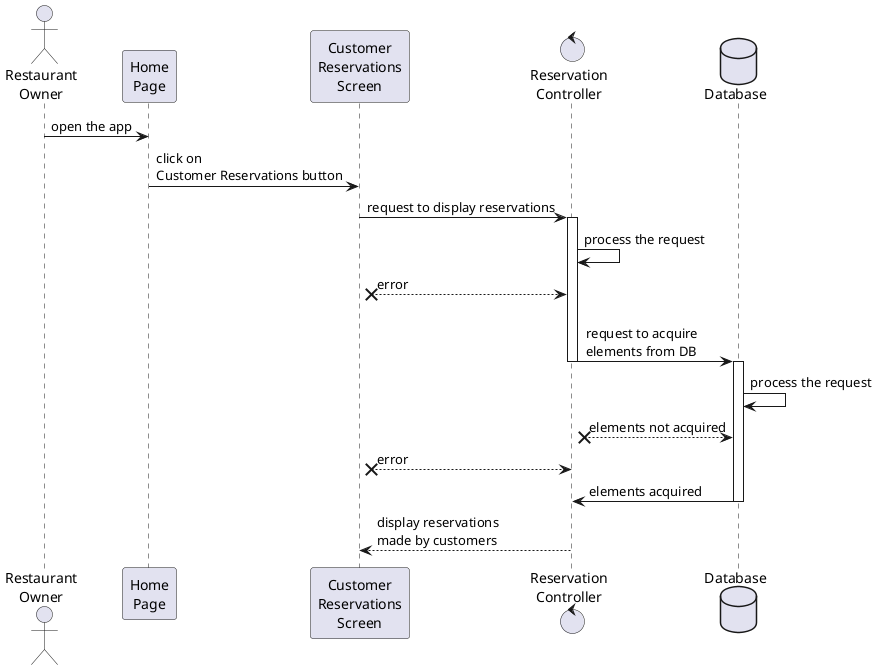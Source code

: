 @startuml displayReservations

actor "Restaurant\nOwner" as RestaurantOwner
participant "Home\nPage" as HomePage
participant "Customer\nReservations\nScreen" as ReservationsScreen
control "Reservation\nController" as ReservationController
Database Database

RestaurantOwner -> HomePage: open the app
HomePage -> ReservationsScreen: click on\nCustomer Reservations button
ReservationsScreen -> ReservationController: request to display reservations

activate ReservationController
ReservationController -> ReservationController: process the request
ReservationsScreen x-- ReservationController: error
ReservationController -> Database: \n  request to acquire\n  elements from DB
deactivate ReservationController

activate Database
Database -> Database: process the request
ReservationController x-- Database: elements not acquired
ReservationsScreen x-- ReservationController : error
ReservationController <- Database: elements acquired
deactivate Database

ReservationsScreen <-- ReservationController: display reservations\nmade by customers

@enduml
